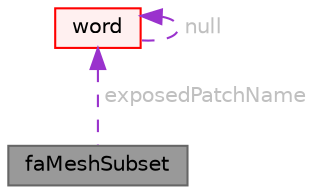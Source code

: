digraph "faMeshSubset"
{
 // LATEX_PDF_SIZE
  bgcolor="transparent";
  edge [fontname=Helvetica,fontsize=10,labelfontname=Helvetica,labelfontsize=10];
  node [fontname=Helvetica,fontsize=10,shape=box,height=0.2,width=0.4];
  Node1 [id="Node000001",label="faMeshSubset",height=0.2,width=0.4,color="gray40", fillcolor="grey60", style="filled", fontcolor="black",tooltip="Holds a reference to the original mesh (the baseMesh) and optionally to a subset of that mesh (the su..."];
  Node2 -> Node1 [id="edge1_Node000001_Node000002",dir="back",color="darkorchid3",style="dashed",tooltip=" ",label=" exposedPatchName",fontcolor="grey" ];
  Node2 [id="Node000002",label="word",height=0.2,width=0.4,color="red", fillcolor="#FFF0F0", style="filled",URL="$classFoam_1_1word.html",tooltip="A class for handling words, derived from Foam::string."];
  Node2 -> Node2 [id="edge2_Node000002_Node000002",dir="back",color="darkorchid3",style="dashed",tooltip=" ",label=" null",fontcolor="grey" ];
}
